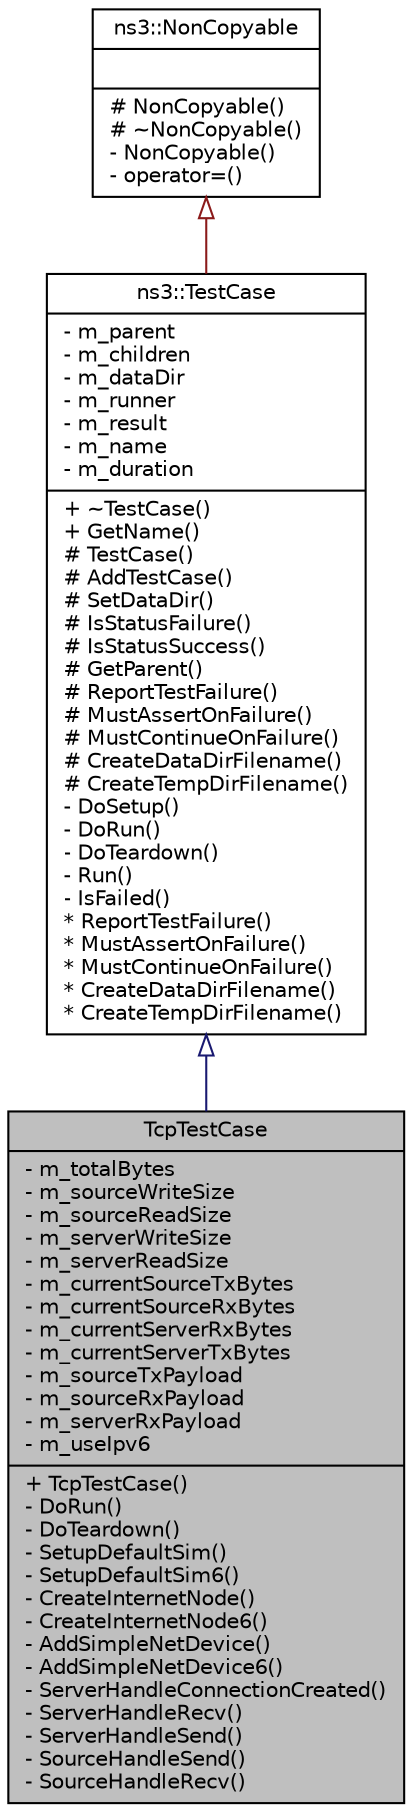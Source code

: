 digraph "TcpTestCase"
{
  edge [fontname="Helvetica",fontsize="10",labelfontname="Helvetica",labelfontsize="10"];
  node [fontname="Helvetica",fontsize="10",shape=record];
  Node1 [label="{TcpTestCase\n|- m_totalBytes\l- m_sourceWriteSize\l- m_sourceReadSize\l- m_serverWriteSize\l- m_serverReadSize\l- m_currentSourceTxBytes\l- m_currentSourceRxBytes\l- m_currentServerRxBytes\l- m_currentServerTxBytes\l- m_sourceTxPayload\l- m_sourceRxPayload\l- m_serverRxPayload\l- m_useIpv6\l|+ TcpTestCase()\l- DoRun()\l- DoTeardown()\l- SetupDefaultSim()\l- SetupDefaultSim6()\l- CreateInternetNode()\l- CreateInternetNode6()\l- AddSimpleNetDevice()\l- AddSimpleNetDevice6()\l- ServerHandleConnectionCreated()\l- ServerHandleRecv()\l- ServerHandleSend()\l- SourceHandleSend()\l- SourceHandleRecv()\l}",height=0.2,width=0.4,color="black", fillcolor="grey75", style="filled", fontcolor="black"];
  Node2 -> Node1 [dir="back",color="midnightblue",fontsize="10",style="solid",arrowtail="onormal"];
  Node2 [label="{ns3::TestCase\n|- m_parent\l- m_children\l- m_dataDir\l- m_runner\l- m_result\l- m_name\l- m_duration\l|+ ~TestCase()\l+ GetName()\l# TestCase()\l# AddTestCase()\l# SetDataDir()\l# IsStatusFailure()\l# IsStatusSuccess()\l# GetParent()\l# ReportTestFailure()\l# MustAssertOnFailure()\l# MustContinueOnFailure()\l# CreateDataDirFilename()\l# CreateTempDirFilename()\l- DoSetup()\l- DoRun()\l- DoTeardown()\l- Run()\l- IsFailed()\l* ReportTestFailure()\l* MustAssertOnFailure()\l* MustContinueOnFailure()\l* CreateDataDirFilename()\l* CreateTempDirFilename()\l}",height=0.2,width=0.4,color="black", fillcolor="white", style="filled",URL="$dd/d88/classns3_1_1TestCase.html",tooltip="encapsulates test code "];
  Node3 -> Node2 [dir="back",color="firebrick4",fontsize="10",style="solid",arrowtail="onormal"];
  Node3 [label="{ns3::NonCopyable\n||# NonCopyable()\l# ~NonCopyable()\l- NonCopyable()\l- operator=()\l}",height=0.2,width=0.4,color="black", fillcolor="white", style="filled",URL="$da/dd1/classns3_1_1NonCopyable.html"];
}
